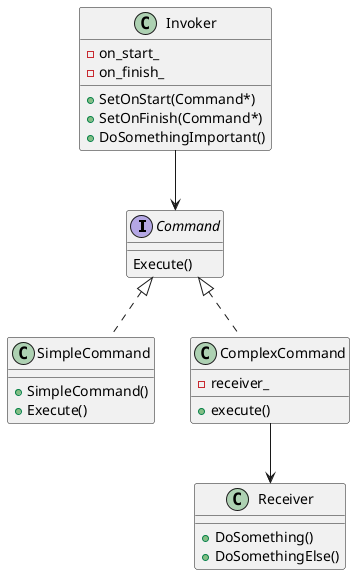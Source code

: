 @startuml


interface Command{
    Execute()
}

class SimpleCommand{
    + SimpleCommand()
    + Execute()
}

class ComplexCommand{
    - receiver_
    + execute()
}
class Receiver{
    + DoSomething()
    + DoSomethingElse()
}

class Invoker{
    - on_start_
    - on_finish_
    + SetOnStart(Command*)
    + SetOnFinish(Command*)
    + DoSomethingImportant()
}

Invoker --> Command
Command <|.. SimpleCommand
Command <|.. ComplexCommand
ComplexCommand --> Receiver


@enduml